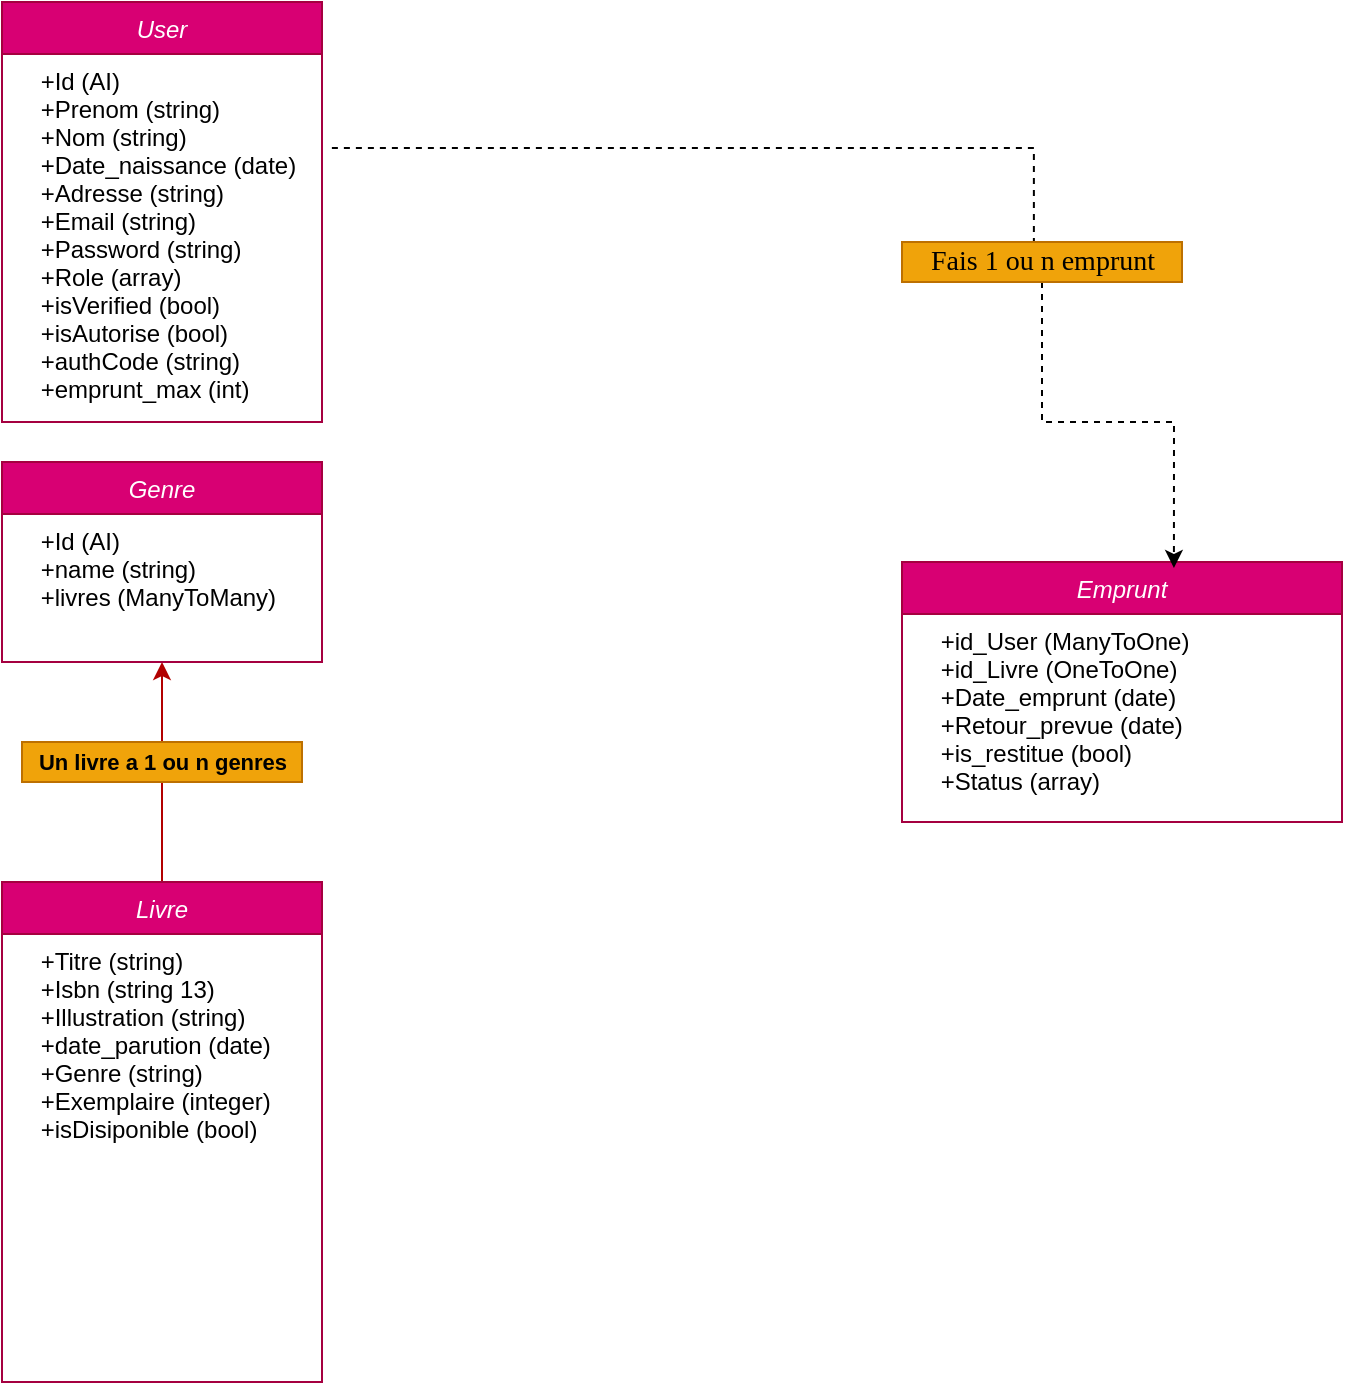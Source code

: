 <mxfile>
    <diagram id="C5RBs43oDa-KdzZeNtuy" name="Page-1">
        <mxGraphModel dx="1086" dy="790" grid="1" gridSize="10" guides="1" tooltips="1" connect="1" arrows="1" fold="1" page="1" pageScale="1" pageWidth="827" pageHeight="1169" math="0" shadow="0">
            <root>
                <mxCell id="WIyWlLk6GJQsqaUBKTNV-0"/>
                <mxCell id="WIyWlLk6GJQsqaUBKTNV-1" parent="WIyWlLk6GJQsqaUBKTNV-0"/>
                <mxCell id="zkfFHV4jXpPFQw0GAbJ--0" value="User" style="swimlane;fontStyle=2;align=center;verticalAlign=top;childLayout=stackLayout;horizontal=1;startSize=26;horizontalStack=0;resizeParent=1;resizeLast=0;collapsible=1;marginBottom=0;rounded=0;shadow=0;strokeWidth=1;fillColor=#d80073;strokeColor=#A50040;fontColor=#ffffff;" parent="WIyWlLk6GJQsqaUBKTNV-1" vertex="1">
                    <mxGeometry x="60" y="10" width="160" height="210" as="geometry">
                        <mxRectangle x="230" y="140" width="160" height="26" as="alternateBounds"/>
                    </mxGeometry>
                </mxCell>
                <mxCell id="zkfFHV4jXpPFQw0GAbJ--1" value="    +Id (AI)&#10;    +Prenom (string)&#10;    +Nom (string)&#10;    +Date_naissance (date)&#10;    +Adresse (string)&#10;    +Email (string)&#10;    +Password (string)&#10;    +Role (array)&#10;    +isVerified (bool)&#10;    +isAutorise (bool)&#10;    +authCode (string)&#10;    +emprunt_max (int)" style="text;align=left;verticalAlign=top;spacingLeft=4;spacingRight=4;overflow=hidden;rotatable=0;points=[[0,0.5],[1,0.5]];portConstraint=eastwest;" parent="zkfFHV4jXpPFQw0GAbJ--0" vertex="1">
                    <mxGeometry y="26" width="160" height="184" as="geometry"/>
                </mxCell>
                <mxCell id="YXaPY6qXGY7zq1wlbJ5o-19" style="edgeStyle=orthogonalEdgeStyle;rounded=0;sketch=0;jumpStyle=gap;orthogonalLoop=1;jettySize=auto;html=1;entryX=0.5;entryY=1;entryDx=0;entryDy=0;shadow=0;fontFamily=Verdana;fontSize=14;fontColor=default;endArrow=classic;endFill=1;sourcePerimeterSpacing=0;targetPerimeterSpacing=0;strokeWidth=1;fillColor=#e51400;strokeColor=#B20000;" parent="WIyWlLk6GJQsqaUBKTNV-1" source="YXaPY6qXGY7zq1wlbJ5o-0" target="YXaPY6qXGY7zq1wlbJ5o-17" edge="1">
                    <mxGeometry relative="1" as="geometry"/>
                </mxCell>
                <mxCell id="YXaPY6qXGY7zq1wlbJ5o-0" value="Livre" style="swimlane;fontStyle=2;align=center;verticalAlign=top;childLayout=stackLayout;horizontal=1;startSize=26;horizontalStack=0;resizeParent=1;resizeLast=0;collapsible=1;marginBottom=0;rounded=0;shadow=0;strokeWidth=1;fillColor=#d80073;strokeColor=#A50040;fontColor=#ffffff;" parent="WIyWlLk6GJQsqaUBKTNV-1" vertex="1">
                    <mxGeometry x="60" y="450" width="160" height="250" as="geometry">
                        <mxRectangle x="230" y="140" width="160" height="26" as="alternateBounds"/>
                    </mxGeometry>
                </mxCell>
                <mxCell id="YXaPY6qXGY7zq1wlbJ5o-1" value="    +Titre (string)&#10;    +Isbn (string 13)&#10;    +Illustration (string)&#10;    +date_parution (date)&#10;    +Genre (string)&#10;    +Exemplaire (integer)&#10;    +isDisiponible (bool)" style="text;align=left;verticalAlign=top;spacingLeft=4;spacingRight=4;overflow=hidden;rotatable=0;points=[[0,0.5],[1,0.5]];portConstraint=eastwest;" parent="YXaPY6qXGY7zq1wlbJ5o-0" vertex="1">
                    <mxGeometry y="26" width="160" height="220" as="geometry"/>
                </mxCell>
                <mxCell id="YXaPY6qXGY7zq1wlbJ5o-5" value="Emprunt" style="swimlane;fontStyle=2;align=center;verticalAlign=top;childLayout=stackLayout;horizontal=1;startSize=26;horizontalStack=0;resizeParent=1;resizeLast=0;collapsible=1;marginBottom=0;rounded=0;shadow=0;strokeWidth=1;fillColor=#d80073;strokeColor=#A50040;fontColor=#ffffff;" parent="WIyWlLk6GJQsqaUBKTNV-1" vertex="1">
                    <mxGeometry x="510" y="290" width="220" height="130" as="geometry">
                        <mxRectangle x="230" y="140" width="160" height="26" as="alternateBounds"/>
                    </mxGeometry>
                </mxCell>
                <mxCell id="YXaPY6qXGY7zq1wlbJ5o-6" value="    +id_User (ManyToOne)&#10;    +id_Livre (OneToOne)&#10;    +Date_emprunt (date)&#10;    +Retour_prevue (date)&#10;    +is_restitue (bool)&#10;    +Status (array)&#10;" style="text;align=left;verticalAlign=top;spacingLeft=4;spacingRight=4;overflow=hidden;rotatable=0;points=[[0,0.5],[1,0.5]];portConstraint=eastwest;" parent="YXaPY6qXGY7zq1wlbJ5o-5" vertex="1">
                    <mxGeometry y="26" width="220" height="104" as="geometry"/>
                </mxCell>
                <mxCell id="YXaPY6qXGY7zq1wlbJ5o-8" value="" style="endArrow=none;shadow=0;strokeWidth=1;rounded=0;endFill=0;edgeStyle=elbowEdgeStyle;elbow=vertical;dashed=1;exitX=0.471;exitY=0.05;exitDx=0;exitDy=0;startArrow=none;exitPerimeter=0;entryX=1.025;entryY=0.255;entryDx=0;entryDy=0;entryPerimeter=0;" parent="WIyWlLk6GJQsqaUBKTNV-1" source="YXaPY6qXGY7zq1wlbJ5o-11" target="zkfFHV4jXpPFQw0GAbJ--1" edge="1">
                    <mxGeometry x="0.5" y="41" relative="1" as="geometry">
                        <mxPoint x="530" y="388" as="sourcePoint"/>
                        <mxPoint x="250" y="83" as="targetPoint"/>
                        <mxPoint x="-40" y="32" as="offset"/>
                        <Array as="points">
                            <mxPoint x="330" y="83"/>
                            <mxPoint x="370" y="80"/>
                        </Array>
                    </mxGeometry>
                </mxCell>
                <mxCell id="7M5gZ5Lq1BfUcmqZ4kjH-0" style="edgeStyle=orthogonalEdgeStyle;rounded=0;orthogonalLoop=1;jettySize=auto;html=1;entryX=0.618;entryY=0.023;entryDx=0;entryDy=0;entryPerimeter=0;dashed=1;" parent="WIyWlLk6GJQsqaUBKTNV-1" source="YXaPY6qXGY7zq1wlbJ5o-11" target="YXaPY6qXGY7zq1wlbJ5o-5" edge="1">
                    <mxGeometry relative="1" as="geometry"/>
                </mxCell>
                <mxCell id="YXaPY6qXGY7zq1wlbJ5o-11" value="Fais 1 ou n emprunt" style="text;html=1;align=center;verticalAlign=middle;resizable=0;points=[];autosize=1;strokeColor=#BD7000;fillColor=#F0A30A;fontSize=14;fontFamily=Verdana;fontColor=#000000;" parent="WIyWlLk6GJQsqaUBKTNV-1" vertex="1">
                    <mxGeometry x="510" y="130" width="140" height="20" as="geometry"/>
                </mxCell>
                <mxCell id="YXaPY6qXGY7zq1wlbJ5o-17" value="Genre" style="swimlane;fontStyle=2;align=center;verticalAlign=top;childLayout=stackLayout;horizontal=1;startSize=26;horizontalStack=0;resizeParent=1;resizeLast=0;collapsible=1;marginBottom=0;rounded=0;shadow=0;strokeWidth=1;fillColor=#d80073;strokeColor=#A50040;fontColor=#ffffff;" parent="WIyWlLk6GJQsqaUBKTNV-1" vertex="1">
                    <mxGeometry x="60" y="240" width="160" height="100" as="geometry">
                        <mxRectangle x="230" y="140" width="160" height="26" as="alternateBounds"/>
                    </mxGeometry>
                </mxCell>
                <mxCell id="YXaPY6qXGY7zq1wlbJ5o-18" value="    +Id (AI)&#10;    +name (string)&#10;    +livres (ManyToMany)" style="text;align=left;verticalAlign=top;spacingLeft=4;spacingRight=4;overflow=hidden;rotatable=0;points=[[0,0.5],[1,0.5]];portConstraint=eastwest;" parent="YXaPY6qXGY7zq1wlbJ5o-17" vertex="1">
                    <mxGeometry y="26" width="160" height="74" as="geometry"/>
                </mxCell>
                <mxCell id="YXaPY6qXGY7zq1wlbJ5o-20" value="&lt;span style=&quot;font-family: &amp;#34;helvetica&amp;#34; ; font-size: 11px ; background-color: rgb(240 , 163 , 10)&quot;&gt;&lt;b&gt;Un livre a 1 ou n genres&lt;/b&gt;&lt;/span&gt;" style="text;html=1;align=center;verticalAlign=middle;resizable=0;points=[];autosize=1;strokeColor=#BD7000;fillColor=#F0A30A;fontSize=14;fontFamily=Verdana;fontColor=#000000;" parent="WIyWlLk6GJQsqaUBKTNV-1" vertex="1">
                    <mxGeometry x="70" y="380" width="140" height="20" as="geometry"/>
                </mxCell>
            </root>
        </mxGraphModel>
    </diagram>
</mxfile>